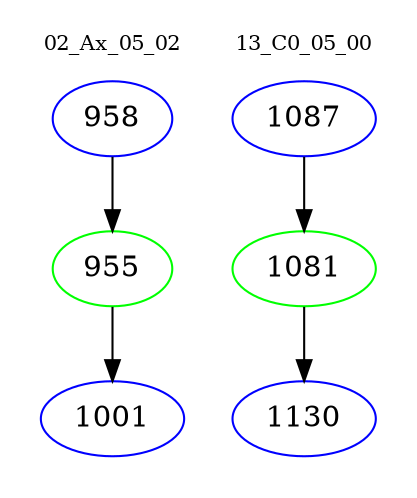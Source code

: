 digraph{
subgraph cluster_0 {
color = white
label = "02_Ax_05_02";
fontsize=10;
T0_958 [label="958", color="blue"]
T0_958 -> T0_955 [color="black"]
T0_955 [label="955", color="green"]
T0_955 -> T0_1001 [color="black"]
T0_1001 [label="1001", color="blue"]
}
subgraph cluster_1 {
color = white
label = "13_C0_05_00";
fontsize=10;
T1_1087 [label="1087", color="blue"]
T1_1087 -> T1_1081 [color="black"]
T1_1081 [label="1081", color="green"]
T1_1081 -> T1_1130 [color="black"]
T1_1130 [label="1130", color="blue"]
}
}

